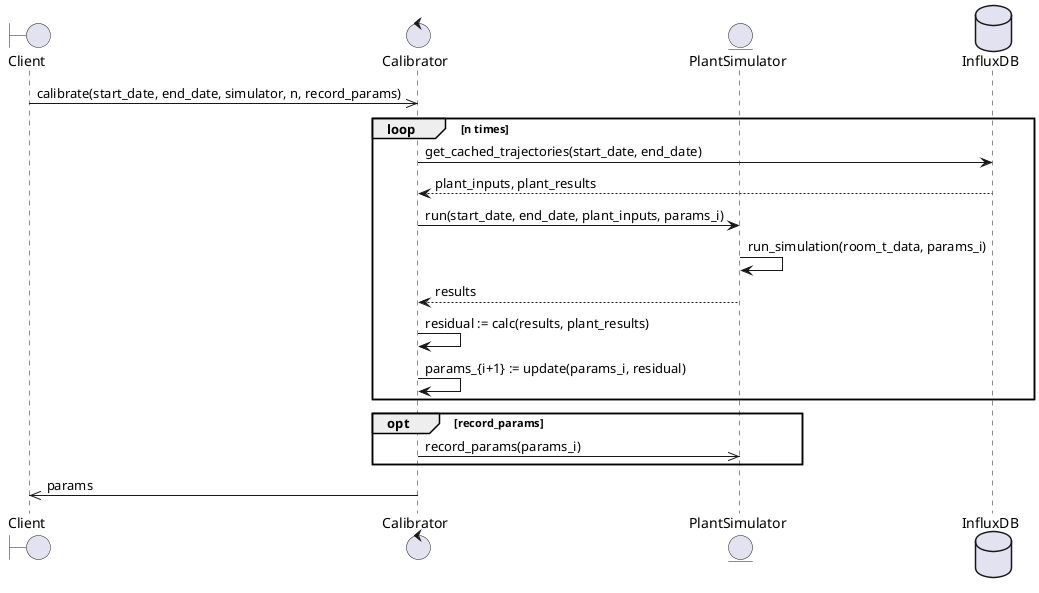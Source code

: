 @startuml Calibration
boundary Client as client
control Calibrator as cal
entity PlantSimulator as sim
database InfluxDB as db
client ->> cal: calibrate(start_date, end_date, simulator, n, record_params)
loop n times
  cal -> db: get_cached_trajectories(start_date, end_date)
  return plant_inputs, plant_results
  cal -> sim: run(start_date, end_date, plant_inputs, params_i)
  sim -> sim: run_simulation(room_t_data, params_i)
  sim --> cal: results
  cal -> cal: residual := calc(results, plant_results)
  cal -> cal: params_{i+1} := update(params_i, residual)
end
opt record_params
  cal ->> sim: record_params(params_i)
end
cal ->> client: params
@enduml